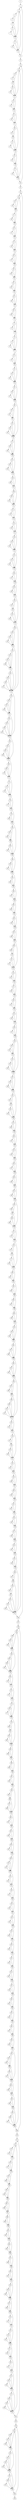 digraph {
	0
	1
	2
	3
	4
	5
	6
	7
	8
	9
	10
	11
	12
	13
	14
	15
	16
	17
	18
	19
	20
	21
	22
	23
	24
	25
	26
	27
	28
	29
	30
	31
	32
	33
	34
	35
	36
	37
	38
	39
	40
	41
	42
	43
	44
	45
	46
	47
	48
	49
	50
	51
	52
	53
	54
	55
	56
	57
	58
	59
	60
	61
	62
	63
	64
	65
	66
	67
	68
	69
	70
	71
	72
	73
	74
	75
	76
	77
	78
	79
	80
	81
	82
	83
	84
	85
	86
	87
	88
	89
	90
	91
	92
	93
	94
	95
	96
	97
	98
	99
	100
	101
	102
	103
	104
	105
	106
	107
	108
	109
	110
	111
	112
	113
	114
	115
	116
	117
	118
	119
	120
	121
	122
	123
	124
	125
	126
	127
	128
	129
	130
	131
	132
	133
	134
	135
	136
	137
	138
	139
	140
	141
	142
	143
	144
	145
	146
	147
	148
	149
	150
	151
	152
	153
	154
	155
	156
	157
	158
	159
	160
	161
	162
	163
	164
	165
	166
	167
	168
	169
	170
	171
	172
	173
	174
	175
	176
	177
	178
	179
	180
	181
	182
	183
	184
	185
	186
	187
	188
	189
	190
	191
	192
	193
	194
	195
	196
	197
	198
	199
	200
	201
	202
	203
	204
	205
	206
	207
	208
	209
	210
	211
	212
	213
	214
	215
	216
	217
	218
	219
	220
	221
	222
	223
	224
	225
	226
	227
	228
	229
	230
	231
	232
	233
	234
	235
	236
	237
	238
	239
	240
	241
	242
	243
	244
	245
	246
	247
	248
	249
	250
	251
	252
	253
	254
	255
	256
	257
	258
	259
	260
	261
	262
	263
	264
	265
	266
	267
	268
	269
	270
	271
	272
	273
	274
	275
	276
	277
	278
	279
	280
	281
	282
	283
	284
	285
	286
	287
	288
	289
	290
	291
	292
	293
	294
	295
	296
	297
	298
	299
	300
	301
	302
	303
	304
	305
	306
	307
	308
	309
	310
	311
	312
	313
	314
	315
	316
	317
	318
	319
	320
	321
	322
	323
	324
	325
	326
	327
	328
	329
	330
	331
	332
	333
	334
	335
	336
	337
	338
	339
	340
	341
	342
	343
	344
	345
	346
	347
	348
	349
	350
	351
	352
	353
	354
	355
	356
	357
	358
	359
	360
	361
	362
	363
	364
	365
	366
	367
	368
	369
	370
	371
	372
	373
	374
	375
	376
	377
	378
	379
	380
	381
	382
	383
	384
	385
	386
	387
	388
	389
	390
	391
	392
	393
	394
	395
	396
	397
	398
	399
	400
	401
	402
	403
	404
	405
	406
	407
	408
	409
	410
	411
	412
	413
	414
	415
	416
	417
	418
	419
	420
	421
	422
	423
	424
	425
	426
	427
	428
	429
	430
	431
	432
	433
	434
	435
	436
	437
	438
	439
	440
	441
	442
	443
	444
	445
	446
	447
	448
	449
	450
	451
	452
	453
	454
	455
	456
	457
	458
	459
	460
	461
	462
	463
	464
	465
	466
	467
	468
	469
	470
	471
	472
	473
	474
	475
	476
	477
	478
	479
	480
	481
	482
	483
	484
	485
	486
	487
	488
	489
	490
	491
	492
	493
	494
	495
	496
	497
	498
	499
	500
	501
	502
	503
	504
	505
	506
	507
	508
	509
	510
	511
	512
	513
	514
	515
	516
	517
	518
	519
	520
	521
	522
	523
	524
	525
	526
	527
	528
	529
	530
	531
	532
	533
	534
	535
	536
	537
	538
	539
	540
	541
	542
	543
	544
	545
	546
	547
	548
	549
	550
	394 -> 395
	325 -> 327
	326 -> 327
	324 -> 327
	91 -> 92
	89 -> 92
	90 -> 92
	312 -> 315
	313 -> 315
	314 -> 315
	376 -> 377
	12 -> 13
	176 -> 177
	219 -> 222
	220 -> 222
	221 -> 222
	47 -> 48
	241 -> 243
	242 -> 243
	310 -> 311
	3 -> 4
	349 -> 350
	412 -> 415
	413 -> 415
	414 -> 415
	529 -> 530
	128 -> 129
	424 -> 425
	433 -> 434
	80 -> 81
	397 -> 398
	484 -> 487
	485 -> 487
	486 -> 487
	252 -> 253
	104 -> 105
	293 -> 294
	331 -> 332
	343 -> 344
	520 -> 521
	17 -> 18
	16 -> 18
	175 -> 176
	239 -> 240
	236 -> 240
	237 -> 240
	238 -> 240
	342 -> 345
	343 -> 345
	344 -> 345
	406 -> 407
	531 -> 532
	64 -> 65
	339 -> 340
	519 -> 520
	67 -> 70
	68 -> 70
	69 -> 70
	351 -> 352
	390 -> 393
	391 -> 393
	392 -> 393
	440 -> 441
	471 -> 472
	531 -> 472
	71 -> 72
	82 -> 83
	74 -> 75
	271 -> 272
	288 -> 289
	308 -> 309
	349 -> 351
	350 -> 351
	526 -> 527
	34 -> 35
	96 -> 100
	97 -> 100
	98 -> 100
	99 -> 100
	230 -> 232
	231 -> 232
	229 -> 232
	277 -> 278
	96 -> 97
	140 -> 141
	150 -> 151
	282 -> 285
	283 -> 285
	284 -> 285
	380 -> 381
	379 -> 381
	418 -> 419
	40 -> 41
	207 -> 208
	453 -> 454
	31 -> 32
	192 -> 195
	193 -> 195
	194 -> 195
	366 -> 367
	516 -> 517
	516 -> 519
	517 -> 519
	518 -> 519
	181 -> 182
	125 -> 126
	123 -> 124
	270 -> 273
	271 -> 273
	272 -> 273
	359 -> 360
	439 -> 442
	440 -> 442
	441 -> 442
	462 -> 463
	214 -> 215
	112 -> 113
	261 -> 262
	262 -> 263
	325 -> 326
	336 -> 339
	337 -> 339
	338 -> 339
	348 -> 355
	351 -> 355
	352 -> 355
	353 -> 355
	354 -> 355
	345 -> 355
	526 -> 531
	527 -> 531
	528 -> 531
	529 -> 531
	530 -> 531
	97 -> 98
	346 -> 347
	494 -> 495
	195 -> 198
	196 -> 198
	197 -> 198
	70 -> 71
	89 -> 90
	208 -> 209
	213 -> 216
	214 -> 216
	215 -> 216
	279 -> 280
	222 -> 223
	345 -> 346
	469 -> 470
	90 -> 91
	73 -> 74
	172 -> 173
	178 -> 179
	190 -> 191
	421 -> 422
	448 -> 451
	449 -> 451
	450 -> 451
	544 -> 545
	2 -> 3
	485 -> 486
	514 -> 515
	528 -> 529
	179 -> 180
	104 -> 107
	105 -> 107
	106 -> 107
	332 -> 333
	330 -> 333
	331 -> 333
	443 -> 444
	542 -> 543
	58 -> 61
	59 -> 61
	60 -> 61
	171 -> 172
	396 -> 397
	147 -> 148
	61 -> 62
	121 -> 125
	122 -> 125
	123 -> 125
	124 -> 125
	261 -> 264
	262 -> 264
	263 -> 264
	355 -> 356
	14 -> 15
	39 -> 15
	173 -> 174
	461 -> 462
	509 -> 510
	512 -> 513
	115 -> 116
	25 -> 26
	27 -> 33
	30 -> 33
	31 -> 33
	32 -> 33
	68 -> 69
	94 -> 95
	472 -> 473
	24 -> 25
	138 -> 139
	273 -> 279
	276 -> 279
	277 -> 279
	278 -> 279
	75 -> 76
	503 -> 504
	225 -> 228
	226 -> 228
	227 -> 228
	84 -> 88
	85 -> 88
	86 -> 88
	87 -> 88
	304 -> 307
	305 -> 307
	306 -> 307
	330 -> 331
	379 -> 380
	418 -> 421
	419 -> 421
	420 -> 421
	465 -> 468
	466 -> 468
	467 -> 468
	464 -> 468
	19 -> 20
	58 -> 59
	121 -> 122
	249 -> 252
	250 -> 252
	251 -> 252
	268 -> 269
	496 -> 497
	36 -> 37
	43 -> 44
	274 -> 276
	275 -> 276
	337 -> 338
	489 -> 490
	487 -> 490
	488 -> 490
	496 -> 499
	497 -> 499
	498 -> 499
	507 -> 509
	508 -> 509
	506 -> 509
	171 -> 175
	172 -> 175
	173 -> 175
	174 -> 175
	281 -> 282
	279 -> 282
	280 -> 282
	505 -> 506
	502 -> 506
	503 -> 506
	504 -> 506
	513 -> 516
	514 -> 516
	515 -> 516
	512 -> 516
	109 -> 110
	154 -> 155
	375 -> 378
	376 -> 378
	377 -> 378
	374 -> 378
	472 -> 475
	473 -> 475
	474 -> 475
	3 -> 5
	4 -> 5
	236 -> 237
	415 -> 416
	470 -> 471
	532 -> 471
	15 -> 21
	18 -> 21
	19 -> 21
	20 -> 21
	357 -> 358
	469 -> 358
	428 -> 430
	429 -> 430
	427 -> 430
	446 -> 447
	499 -> 500
	327 -> 330
	328 -> 330
	329 -> 330
	29 -> 30
	28 -> 30
	234 -> 235
	393 -> 394
	22 -> 23
	475 -> 478
	476 -> 478
	477 -> 478
	533 -> 534
	549 -> 534
	42 -> 43
	355 -> 43
	517 -> 518
	409 -> 410
	205 -> 206
	243 -> 244
	291 -> 295
	292 -> 295
	293 -> 295
	294 -> 295
	548 -> 549
	157 -> 158
	291 -> 292
	21 -> 24
	22 -> 24
	23 -> 24
	280 -> 281
	299 -> 300
	315 -> 321
	318 -> 321
	319 -> 321
	320 -> 321
	481 -> 484
	482 -> 484
	483 -> 484
	220 -> 221
	81 -> 82
	229 -> 230
	233 -> 234
	274 -> 275
	372 -> 373
	462 -> 464
	463 -> 464
	461 -> 464
	182 -> 185
	183 -> 185
	184 -> 185
	413 -> 414
	148 -> 152
	149 -> 152
	150 -> 152
	151 -> 152
	137 -> 152
	142 -> 152
	147 -> 152
	360 -> 361
	129 -> 130
	255 -> 256
	258 -> 261
	259 -> 261
	260 -> 261
	445 -> 446
	102 -> 103
	201 -> 202
	223 -> 224
	451 -> 452
	475 -> 476
	536 -> 537
	132 -> 133
	114 -> 115
	217 -> 218
	216 -> 219
	217 -> 219
	218 -> 219
	393 -> 399
	396 -> 399
	397 -> 399
	398 -> 399
	458 -> 459
	100 -> 104
	101 -> 104
	102 -> 104
	103 -> 104
	328 -> 329
	425 -> 426
	16 -> 17
	168 -> 169
	195 -> 196
	305 -> 306
	361 -> 362
	458 -> 461
	459 -> 461
	460 -> 461
	55 -> 56
	52 -> 55
	53 -> 55
	54 -> 55
	134 -> 135
	167 -> 168
	473 -> 474
	504 -> 505
	28 -> 29
	186 -> 187
	416 -> 417
	500 -> 501
	510 -> 511
	522 -> 523
	52 -> 53
	183 -> 184
	241 -> 242
	346 -> 348
	347 -> 348
	490 -> 493
	491 -> 493
	492 -> 493
	21 -> 22
	133 -> 134
	132 -> 134
	192 -> 193
	211 -> 213
	212 -> 213
	207 -> 213
	210 -> 213
	235 -> 236
	228 -> 236
	232 -> 236
	233 -> 236
	234 -> 236
	292 -> 293
	50 -> 51
	232 -> 233
	285 -> 286
	478 -> 481
	479 -> 481
	480 -> 481
	122 -> 123
	244 -> 246
	245 -> 246
	240 -> 246
	243 -> 246
	296 -> 297
	352 -> 353
	499 -> 502
	500 -> 502
	501 -> 502
	523 -> 524
	237 -> 238
	80 -> 84
	81 -> 84
	82 -> 84
	83 -> 84
	111 -> 112
	169 -> 170
	246 -> 247
	301 -> 302
	319 -> 320
	369 -> 370
	24 -> 27
	25 -> 27
	26 -> 27
	455 -> 456
	131 -> 132
	162 -> 163
	175 -> 178
	176 -> 178
	177 -> 178
	259 -> 260
	339 -> 342
	340 -> 342
	341 -> 342
	507 -> 508
	77 -> 78
	410 -> 411
	451 -> 458
	455 -> 458
	456 -> 458
	457 -> 458
	545 -> 546
	334 -> 335
	101 -> 102
	402 -> 403
	434 -> 435
	8 -> 9
	210 -> 211
	321 -> 322
	139 -> 140
	371 -> 372
	540 -> 541
	49 -> 52
	50 -> 52
	51 -> 52
	288 -> 291
	289 -> 291
	290 -> 291
	378 -> 379
	405 -> 408
	406 -> 408
	407 -> 408
	442 -> 443
	2 -> 8
	5 -> 8
	6 -> 8
	7 -> 8
	324 -> 325
	493 -> 494
	145 -> 146
	143 -> 147
	144 -> 147
	145 -> 147
	146 -> 147
	191 -> 192
	188 -> 192
	189 -> 192
	190 -> 192
	476 -> 477
	6 -> 7
	182 -> 183
	289 -> 290
	439 -> 440
	535 -> 539
	536 -> 539
	537 -> 539
	538 -> 539
	549 -> 550
	93 -> 94
	216 -> 217
	62 -> 64
	63 -> 64
	61 -> 64
	535 -> 536
	153 -> 154
	211 -> 212
	240 -> 241
	264 -> 265
	519 -> 522
	520 -> 522
	521 -> 522
	15 -> 16
	166 -> 167
	162 -> 167
	163 -> 167
	164 -> 167
	165 -> 167
	55 -> 58
	56 -> 58
	57 -> 58
	250 -> 251
	428 -> 429
	164 -> 165
	77 -> 80
	78 -> 80
	79 -> 80
	67 -> 68
	128 -> 131
	129 -> 131
	130 -> 131
	264 -> 270
	267 -> 270
	268 -> 270
	269 -> 270
	286 -> 287
	64 -> 67
	65 -> 67
	66 -> 67
	107 -> 108
	137 -> 138
	155 -> 156
	158 -> 159
	165 -> 166
	386 -> 387
	384 -> 387
	385 -> 387
	445 -> 448
	446 -> 448
	447 -> 448
	33 -> 36
	34 -> 36
	35 -> 36
	114 -> 117
	115 -> 117
	116 -> 117
	201 -> 204
	202 -> 204
	203 -> 204
	358 -> 359
	468 -> 359
	371 -> 374
	372 -> 374
	373 -> 374
	487 -> 488
	539 -> 544
	540 -> 544
	541 -> 544
	542 -> 544
	543 -> 544
	107 -> 111
	108 -> 111
	109 -> 111
	110 -> 111
	62 -> 63
	188 -> 189
	283 -> 284
	300 -> 301
	1 -> 2
	11 -> 2
	315 -> 316
	374 -> 375
	381 -> 382
	100 -> 101
	46 -> 47
	49 -> 50
	88 -> 96
	92 -> 96
	93 -> 96
	94 -> 96
	95 -> 96
	204 -> 205
	226 -> 227
	253 -> 254
	423 -> 424
	421 -> 424
	422 -> 424
	8 -> 11
	9 -> 11
	10 -> 11
	167 -> 171
	168 -> 171
	169 -> 171
	170 -> 171
	333 -> 334
	378 -> 384
	381 -> 384
	382 -> 384
	383 -> 384
	388 -> 389
	524 -> 525
	33 -> 34
	437 -> 438
	322 -> 323
	163 -> 164
	387 -> 390
	388 -> 390
	389 -> 390
	534 -> 535
	548 -> 535
	27 -> 28
	189 -> 190
	206 -> 207
	204 -> 207
	205 -> 207
	213 -> 214
	258 -> 259
	285 -> 288
	286 -> 288
	287 -> 288
	310 -> 312
	311 -> 312
	303 -> 312
	307 -> 312
	308 -> 312
	309 -> 312
	356 -> 357
	86 -> 87
	427 -> 428
	436 -> 437
	465 -> 466
	399 -> 400
	138 -> 142
	139 -> 142
	140 -> 142
	141 -> 142
	303 -> 304
	327 -> 328
	368 -> 369
	18 -> 19
	118 -> 119
	222 -> 225
	223 -> 225
	224 -> 225
	419 -> 420
	44 -> 45
	459 -> 460
	228 -> 229
	84 -> 85
	149 -> 150
	185 -> 186
	442 -> 445
	443 -> 445
	444 -> 445
	36 -> 39
	37 -> 39
	38 -> 39
	112 -> 114
	113 -> 114
	111 -> 114
	143 -> 144
	153 -> 157
	154 -> 157
	155 -> 157
	156 -> 157
	230 -> 231
	312 -> 313
	382 -> 383
	456 -> 457
	98 -> 99
	219 -> 220
	402 -> 405
	403 -> 405
	404 -> 405
	484 -> 485
	39 -> 40
	336 -> 337
	405 -> 406
	412 -> 413
	422 -> 423
	424 -> 427
	425 -> 427
	426 -> 427
	247 -> 248
	13 -> 14
	40 -> 14
	340 -> 341
	532 -> 533
	5 -> 6
	523 -> 526
	524 -> 526
	525 -> 526
	522 -> 526
	313 -> 314
	316 -> 317
	464 -> 465
	479 -> 480
	180 -> 181
	178 -> 181
	179 -> 181
	391 -> 392
	134 -> 137
	135 -> 137
	136 -> 137
	131 -> 137
	307 -> 308
	364 -> 365
	390 -> 391
	482 -> 483
	527 -> 528
	11 -> 12
	108 -> 109
	119 -> 120
	196 -> 197
	256 -> 257
	403 -> 404
	433 -> 436
	434 -> 436
	435 -> 436
	544 -> 548
	545 -> 548
	546 -> 548
	547 -> 548
	53 -> 54
	70 -> 73
	71 -> 73
	72 -> 73
	400 -> 402
	401 -> 402
	399 -> 402
	502 -> 503
	30 -> 31
	265 -> 266
	318 -> 319
	368 -> 371
	369 -> 371
	370 -> 371
	408 -> 409
	430 -> 433
	431 -> 433
	432 -> 433
	468 -> 469
	491 -> 492
	198 -> 199
	334 -> 336
	335 -> 336
	333 -> 336
	509 -> 512
	510 -> 512
	511 -> 512
	546 -> 547
	238 -> 239
	202 -> 203
	282 -> 283
	448 -> 449
	126 -> 127
	125 -> 128
	126 -> 128
	127 -> 128
	270 -> 271
	117 -> 118
	225 -> 226
	37 -> 38
	160 -> 161
	297 -> 298
	385 -> 386
	430 -> 431
	119 -> 121
	120 -> 121
	117 -> 121
	118 -> 121
	92 -> 93
	249 -> 250
	255 -> 258
	256 -> 258
	257 -> 258
	490 -> 491
	9 -> 10
	539 -> 540
	365 -> 368
	366 -> 368
	367 -> 368
	363 -> 368
	364 -> 368
	193 -> 194
	342 -> 343
	488 -> 489
	65 -> 66
	537 -> 538
	135 -> 136
	299 -> 303
	300 -> 303
	301 -> 303
	302 -> 303
	85 -> 86
	88 -> 89
	265 -> 267
	266 -> 267
	273 -> 274
	56 -> 57
	152 -> 153
	159 -> 162
	160 -> 162
	161 -> 162
	152 -> 162
	157 -> 162
	158 -> 162
	199 -> 200
	316 -> 318
	317 -> 318
	363 -> 364
	43 -> 46
	44 -> 46
	45 -> 46
	276 -> 277
	295 -> 296
	359 -> 363
	360 -> 363
	361 -> 363
	362 -> 363
	415 -> 418
	416 -> 418
	417 -> 418
	436 -> 439
	437 -> 439
	438 -> 439
	0 -> 1
	12 -> 1
	252 -> 255
	253 -> 255
	254 -> 255
	478 -> 479
	78 -> 79
	309 -> 310
	353 -> 354
	408 -> 412
	409 -> 412
	410 -> 412
	411 -> 412
	452 -> 453
	267 -> 268
	304 -> 305
	105 -> 106
	452 -> 455
	453 -> 455
	454 -> 455
	493 -> 496
	494 -> 496
	495 -> 496
	384 -> 385
	181 -> 188
	185 -> 188
	186 -> 188
	187 -> 188
	394 -> 396
	395 -> 396
	142 -> 143
	73 -> 77
	74 -> 77
	75 -> 77
	76 -> 77
	159 -> 160
	208 -> 210
	209 -> 210
	322 -> 324
	323 -> 324
	321 -> 324
	387 -> 388
	497 -> 498
	59 -> 60
	449 -> 450
	41 -> 42
	356 -> 42
	244 -> 245
	295 -> 299
	296 -> 299
	297 -> 299
	298 -> 299
	541 -> 542
	148 -> 149
	198 -> 201
	199 -> 201
	200 -> 201
	431 -> 432
	466 -> 467
	46 -> 49
	47 -> 49
	48 -> 49
	481 -> 482
	246 -> 249
	247 -> 249
	248 -> 249
	513 -> 514
	144 -> 145
	365 -> 366
	400 -> 401
	506 -> 507
	348 -> 349
	375 -> 376
}
